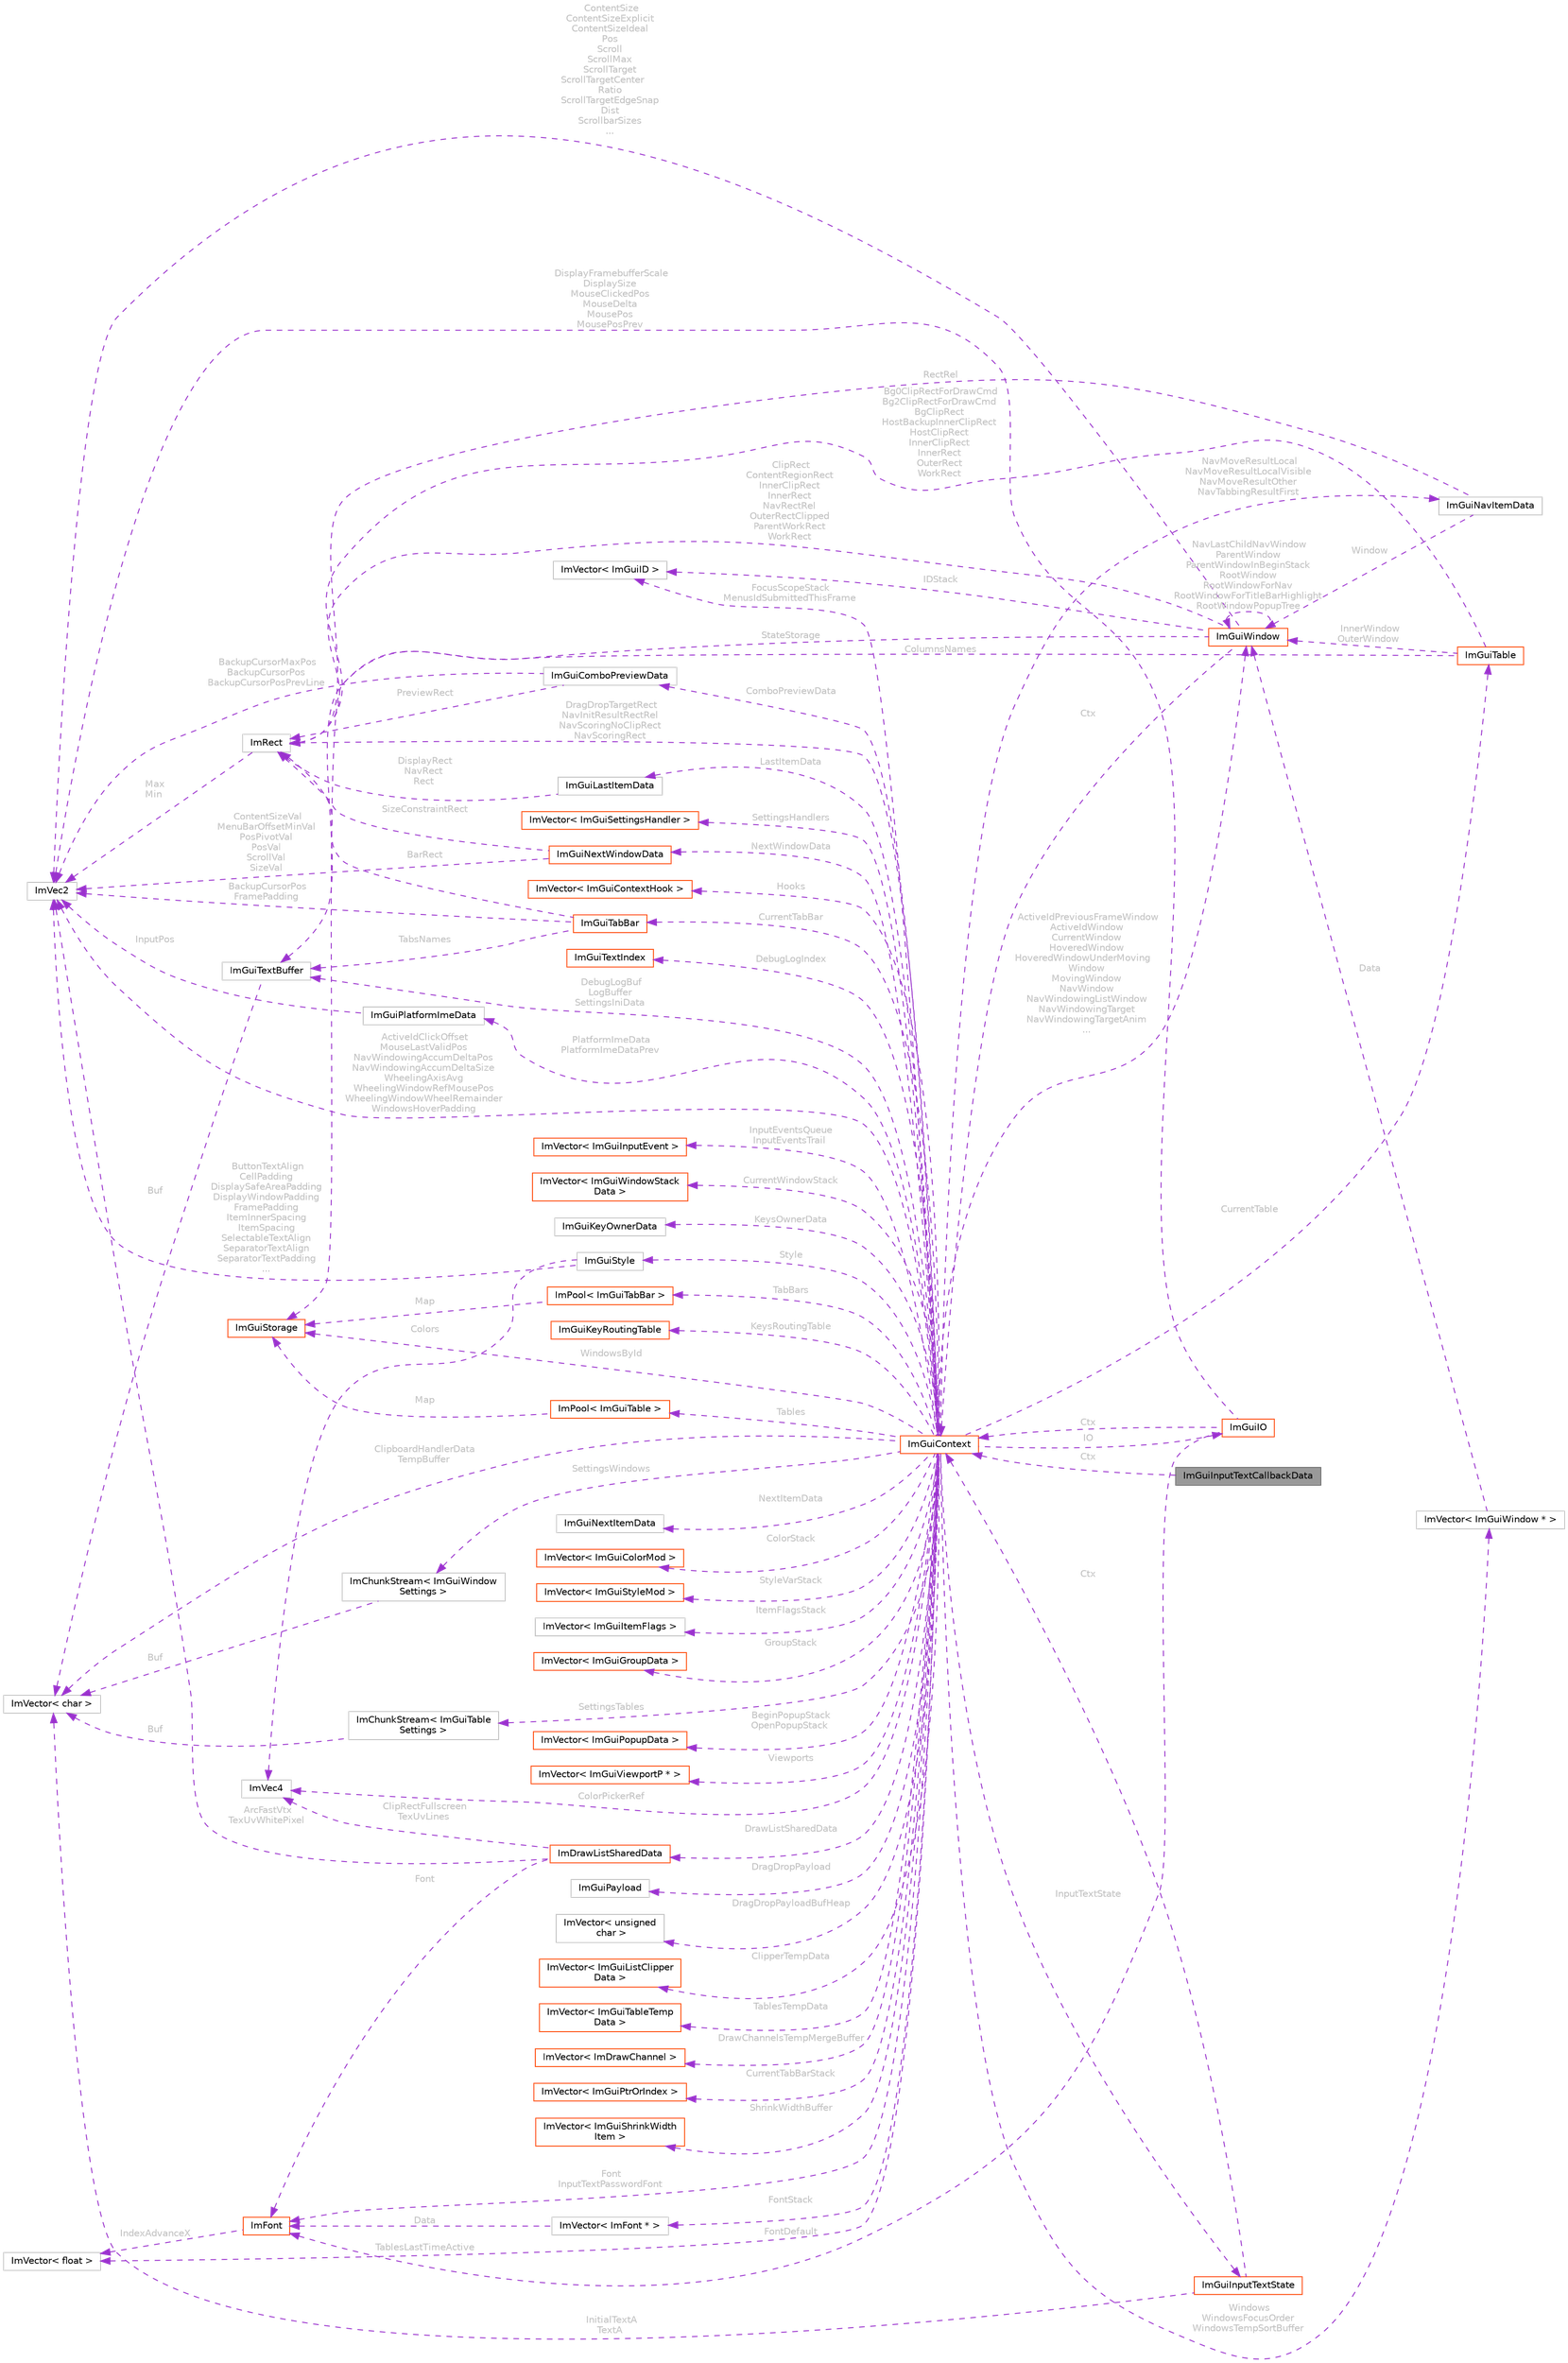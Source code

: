 digraph "ImGuiInputTextCallbackData"
{
 // LATEX_PDF_SIZE
  bgcolor="transparent";
  edge [fontname=Helvetica,fontsize=10,labelfontname=Helvetica,labelfontsize=10];
  node [fontname=Helvetica,fontsize=10,shape=box,height=0.2,width=0.4];
  rankdir="LR";
  Node1 [id="Node000001",label="ImGuiInputTextCallbackData",height=0.2,width=0.4,color="gray40", fillcolor="grey60", style="filled", fontcolor="black",tooltip=" "];
  Node2 -> Node1 [id="edge89_Node000001_Node000002",dir="back",color="darkorchid3",style="dashed",tooltip=" ",label=" Ctx",fontcolor="grey" ];
  Node2 [id="Node000002",label="ImGuiContext",height=0.2,width=0.4,color="orangered", fillcolor="white", style="filled",URL="$struct_im_gui_context.html",tooltip=" "];
  Node3 -> Node2 [id="edge90_Node000002_Node000003",dir="back",color="darkorchid3",style="dashed",tooltip=" ",label=" IO",fontcolor="grey" ];
  Node3 [id="Node000003",label="ImGuiIO",height=0.2,width=0.4,color="orangered", fillcolor="white", style="filled",URL="$struct_im_gui_i_o.html",tooltip=" "];
  Node4 -> Node3 [id="edge91_Node000003_Node000004",dir="back",color="darkorchid3",style="dashed",tooltip=" ",label=" DisplayFramebufferScale\nDisplaySize\nMouseClickedPos\nMouseDelta\nMousePos\nMousePosPrev",fontcolor="grey" ];
  Node4 [id="Node000004",label="ImVec2",height=0.2,width=0.4,color="grey75", fillcolor="white", style="filled",URL="$struct_im_vec2.html",tooltip=" "];
  Node7 -> Node3 [id="edge92_Node000003_Node000007",dir="back",color="darkorchid3",style="dashed",tooltip=" ",label=" FontDefault",fontcolor="grey" ];
  Node7 [id="Node000007",label="ImFont",height=0.2,width=0.4,color="orangered", fillcolor="white", style="filled",URL="$struct_im_font.html",tooltip=" "];
  Node8 -> Node7 [id="edge93_Node000007_Node000008",dir="back",color="darkorchid3",style="dashed",tooltip=" ",label=" IndexAdvanceX",fontcolor="grey" ];
  Node8 [id="Node000008",label="ImVector\< float \>",height=0.2,width=0.4,color="grey75", fillcolor="white", style="filled",URL="$struct_im_vector.html",tooltip=" "];
  Node2 -> Node3 [id="edge94_Node000003_Node000002",dir="back",color="darkorchid3",style="dashed",tooltip=" ",label=" Ctx",fontcolor="grey" ];
  Node19 -> Node2 [id="edge95_Node000002_Node000019",dir="back",color="darkorchid3",style="dashed",tooltip=" ",label=" InputEventsQueue\nInputEventsTrail",fontcolor="grey" ];
  Node19 [id="Node000019",label="ImVector\< ImGuiInputEvent \>",height=0.2,width=0.4,color="orangered", fillcolor="white", style="filled",URL="$struct_im_vector.html",tooltip=" "];
  Node27 -> Node2 [id="edge96_Node000002_Node000027",dir="back",color="darkorchid3",style="dashed",tooltip=" ",label=" Style",fontcolor="grey" ];
  Node27 [id="Node000027",label="ImGuiStyle",height=0.2,width=0.4,color="grey75", fillcolor="white", style="filled",URL="$struct_im_gui_style.html",tooltip=" "];
  Node4 -> Node27 [id="edge97_Node000027_Node000004",dir="back",color="darkorchid3",style="dashed",tooltip=" ",label=" ButtonTextAlign\nCellPadding\nDisplaySafeAreaPadding\nDisplayWindowPadding\nFramePadding\nItemInnerSpacing\nItemSpacing\nSelectableTextAlign\nSeparatorTextAlign\nSeparatorTextPadding\n...",fontcolor="grey" ];
  Node16 -> Node27 [id="edge98_Node000027_Node000016",dir="back",color="darkorchid3",style="dashed",tooltip=" ",label=" Colors",fontcolor="grey" ];
  Node16 [id="Node000016",label="ImVec4",height=0.2,width=0.4,color="grey75", fillcolor="white", style="filled",URL="$struct_im_vec4.html",tooltip=" "];
  Node7 -> Node2 [id="edge99_Node000002_Node000007",dir="back",color="darkorchid3",style="dashed",tooltip=" ",label=" Font\nInputTextPasswordFont",fontcolor="grey" ];
  Node28 -> Node2 [id="edge100_Node000002_Node000028",dir="back",color="darkorchid3",style="dashed",tooltip=" ",label=" DrawListSharedData",fontcolor="grey" ];
  Node28 [id="Node000028",label="ImDrawListSharedData",height=0.2,width=0.4,color="orangered", fillcolor="white", style="filled",URL="$struct_im_draw_list_shared_data.html",tooltip=" "];
  Node4 -> Node28 [id="edge101_Node000028_Node000004",dir="back",color="darkorchid3",style="dashed",tooltip=" ",label=" ArcFastVtx\nTexUvWhitePixel",fontcolor="grey" ];
  Node7 -> Node28 [id="edge102_Node000028_Node000007",dir="back",color="darkorchid3",style="dashed",tooltip=" ",label=" Font",fontcolor="grey" ];
  Node16 -> Node28 [id="edge103_Node000028_Node000016",dir="back",color="darkorchid3",style="dashed",tooltip=" ",label=" ClipRectFullscreen\nTexUvLines",fontcolor="grey" ];
  Node30 -> Node2 [id="edge104_Node000002_Node000030",dir="back",color="darkorchid3",style="dashed",tooltip=" ",label=" Windows\nWindowsFocusOrder\nWindowsTempSortBuffer",fontcolor="grey" ];
  Node30 [id="Node000030",label="ImVector\< ImGuiWindow * \>",height=0.2,width=0.4,color="grey75", fillcolor="white", style="filled",URL="$struct_im_vector.html",tooltip=" "];
  Node31 -> Node30 [id="edge105_Node000030_Node000031",dir="back",color="darkorchid3",style="dashed",tooltip=" ",label=" Data",fontcolor="grey" ];
  Node31 [id="Node000031",label="ImGuiWindow",height=0.2,width=0.4,color="orangered", fillcolor="white", style="filled",URL="$struct_im_gui_window.html",tooltip=" "];
  Node2 -> Node31 [id="edge106_Node000031_Node000002",dir="back",color="darkorchid3",style="dashed",tooltip=" ",label=" Ctx",fontcolor="grey" ];
  Node4 -> Node31 [id="edge107_Node000031_Node000004",dir="back",color="darkorchid3",style="dashed",tooltip=" ",label=" ContentSize\nContentSizeExplicit\nContentSizeIdeal\nPos\nScroll\nScrollMax\nScrollTarget\nScrollTargetCenter\lRatio\nScrollTargetEdgeSnap\lDist\nScrollbarSizes\n...",fontcolor="grey" ];
  Node49 -> Node31 [id="edge108_Node000031_Node000049",dir="back",color="darkorchid3",style="dashed",tooltip=" ",label=" IDStack",fontcolor="grey" ];
  Node49 [id="Node000049",label="ImVector\< ImGuiID \>",height=0.2,width=0.4,color="grey75", fillcolor="white", style="filled",URL="$struct_im_vector.html",tooltip=" "];
  Node57 -> Node31 [id="edge109_Node000031_Node000057",dir="back",color="darkorchid3",style="dashed",tooltip=" ",label=" ClipRect\nContentRegionRect\nInnerClipRect\nInnerRect\nNavRectRel\nOuterRectClipped\nParentWorkRect\nWorkRect",fontcolor="grey" ];
  Node57 [id="Node000057",label="ImRect",height=0.2,width=0.4,color="grey75", fillcolor="white", style="filled",URL="$struct_im_rect.html",tooltip=" "];
  Node4 -> Node57 [id="edge110_Node000057_Node000004",dir="back",color="darkorchid3",style="dashed",tooltip=" ",label=" Max\nMin",fontcolor="grey" ];
  Node53 -> Node31 [id="edge111_Node000031_Node000053",dir="back",color="darkorchid3",style="dashed",tooltip=" ",label=" StateStorage",fontcolor="grey" ];
  Node53 [id="Node000053",label="ImGuiStorage",height=0.2,width=0.4,color="orangered", fillcolor="white", style="filled",URL="$struct_im_gui_storage.html",tooltip=" "];
  Node31 -> Node31 [id="edge112_Node000031_Node000031",dir="back",color="darkorchid3",style="dashed",tooltip=" ",label=" NavLastChildNavWindow\nParentWindow\nParentWindowInBeginStack\nRootWindow\nRootWindowForNav\nRootWindowForTitleBarHighlight\nRootWindowPopupTree",fontcolor="grey" ];
  Node62 -> Node2 [id="edge113_Node000002_Node000062",dir="back",color="darkorchid3",style="dashed",tooltip=" ",label=" CurrentWindowStack",fontcolor="grey" ];
  Node62 [id="Node000062",label="ImVector\< ImGuiWindowStack\lData \>",height=0.2,width=0.4,color="orangered", fillcolor="white", style="filled",URL="$struct_im_vector.html",tooltip=" "];
  Node53 -> Node2 [id="edge114_Node000002_Node000053",dir="back",color="darkorchid3",style="dashed",tooltip=" ",label=" WindowsById",fontcolor="grey" ];
  Node4 -> Node2 [id="edge115_Node000002_Node000004",dir="back",color="darkorchid3",style="dashed",tooltip=" ",label=" ActiveIdClickOffset\nMouseLastValidPos\nNavWindowingAccumDeltaPos\nNavWindowingAccumDeltaSize\nWheelingAxisAvg\nWheelingWindowRefMousePos\nWheelingWindowWheelRemainder\nWindowsHoverPadding",fontcolor="grey" ];
  Node31 -> Node2 [id="edge116_Node000002_Node000031",dir="back",color="darkorchid3",style="dashed",tooltip=" ",label=" ActiveIdPreviousFrameWindow\nActiveIdWindow\nCurrentWindow\nHoveredWindow\nHoveredWindowUnderMoving\lWindow\nMovingWindow\nNavWindow\nNavWindowingListWindow\nNavWindowingTarget\nNavWindowingTargetAnim\n...",fontcolor="grey" ];
  Node66 -> Node2 [id="edge117_Node000002_Node000066",dir="back",color="darkorchid3",style="dashed",tooltip=" ",label=" KeysOwnerData",fontcolor="grey" ];
  Node66 [id="Node000066",label="ImGuiKeyOwnerData",height=0.2,width=0.4,color="grey75", fillcolor="white", style="filled",URL="$struct_im_gui_key_owner_data.html",tooltip=" "];
  Node67 -> Node2 [id="edge118_Node000002_Node000067",dir="back",color="darkorchid3",style="dashed",tooltip=" ",label=" KeysRoutingTable",fontcolor="grey" ];
  Node67 [id="Node000067",label="ImGuiKeyRoutingTable",height=0.2,width=0.4,color="orangered", fillcolor="white", style="filled",URL="$struct_im_gui_key_routing_table.html",tooltip=" "];
  Node70 -> Node2 [id="edge119_Node000002_Node000070",dir="back",color="darkorchid3",style="dashed",tooltip=" ",label=" NextItemData",fontcolor="grey" ];
  Node70 [id="Node000070",label="ImGuiNextItemData",height=0.2,width=0.4,color="grey75", fillcolor="white", style="filled",URL="$struct_im_gui_next_item_data.html",tooltip=" "];
  Node64 -> Node2 [id="edge120_Node000002_Node000064",dir="back",color="darkorchid3",style="dashed",tooltip=" ",label=" LastItemData",fontcolor="grey" ];
  Node64 [id="Node000064",label="ImGuiLastItemData",height=0.2,width=0.4,color="grey75", fillcolor="white", style="filled",URL="$struct_im_gui_last_item_data.html",tooltip=" "];
  Node57 -> Node64 [id="edge121_Node000064_Node000057",dir="back",color="darkorchid3",style="dashed",tooltip=" ",label=" DisplayRect\nNavRect\nRect",fontcolor="grey" ];
  Node71 -> Node2 [id="edge122_Node000002_Node000071",dir="back",color="darkorchid3",style="dashed",tooltip=" ",label=" NextWindowData",fontcolor="grey" ];
  Node71 [id="Node000071",label="ImGuiNextWindowData",height=0.2,width=0.4,color="orangered", fillcolor="white", style="filled",URL="$struct_im_gui_next_window_data.html",tooltip=" "];
  Node4 -> Node71 [id="edge123_Node000071_Node000004",dir="back",color="darkorchid3",style="dashed",tooltip=" ",label=" ContentSizeVal\nMenuBarOffsetMinVal\nPosPivotVal\nPosVal\nScrollVal\nSizeVal",fontcolor="grey" ];
  Node57 -> Node71 [id="edge124_Node000071_Node000057",dir="back",color="darkorchid3",style="dashed",tooltip=" ",label=" SizeConstraintRect",fontcolor="grey" ];
  Node73 -> Node2 [id="edge125_Node000002_Node000073",dir="back",color="darkorchid3",style="dashed",tooltip=" ",label=" ColorStack",fontcolor="grey" ];
  Node73 [id="Node000073",label="ImVector\< ImGuiColorMod \>",height=0.2,width=0.4,color="orangered", fillcolor="white", style="filled",URL="$struct_im_vector.html",tooltip=" "];
  Node75 -> Node2 [id="edge126_Node000002_Node000075",dir="back",color="darkorchid3",style="dashed",tooltip=" ",label=" StyleVarStack",fontcolor="grey" ];
  Node75 [id="Node000075",label="ImVector\< ImGuiStyleMod \>",height=0.2,width=0.4,color="orangered", fillcolor="white", style="filled",URL="$struct_im_vector.html",tooltip=" "];
  Node6 -> Node2 [id="edge127_Node000002_Node000006",dir="back",color="darkorchid3",style="dashed",tooltip=" ",label=" FontStack",fontcolor="grey" ];
  Node6 [id="Node000006",label="ImVector\< ImFont * \>",height=0.2,width=0.4,color="grey75", fillcolor="white", style="filled",URL="$struct_im_vector.html",tooltip=" "];
  Node7 -> Node6 [id="edge128_Node000006_Node000007",dir="back",color="darkorchid3",style="dashed",tooltip=" ",label=" Data",fontcolor="grey" ];
  Node49 -> Node2 [id="edge129_Node000002_Node000049",dir="back",color="darkorchid3",style="dashed",tooltip=" ",label=" FocusScopeStack\nMenusIdSubmittedThisFrame",fontcolor="grey" ];
  Node77 -> Node2 [id="edge130_Node000002_Node000077",dir="back",color="darkorchid3",style="dashed",tooltip=" ",label=" ItemFlagsStack",fontcolor="grey" ];
  Node77 [id="Node000077",label="ImVector\< ImGuiItemFlags \>",height=0.2,width=0.4,color="grey75", fillcolor="white", style="filled",URL="$struct_im_vector.html",tooltip=" "];
  Node78 -> Node2 [id="edge131_Node000002_Node000078",dir="back",color="darkorchid3",style="dashed",tooltip=" ",label=" GroupStack",fontcolor="grey" ];
  Node78 [id="Node000078",label="ImVector\< ImGuiGroupData \>",height=0.2,width=0.4,color="orangered", fillcolor="white", style="filled",URL="$struct_im_vector.html",tooltip=" "];
  Node80 -> Node2 [id="edge132_Node000002_Node000080",dir="back",color="darkorchid3",style="dashed",tooltip=" ",label=" BeginPopupStack\nOpenPopupStack",fontcolor="grey" ];
  Node80 [id="Node000080",label="ImVector\< ImGuiPopupData \>",height=0.2,width=0.4,color="orangered", fillcolor="white", style="filled",URL="$struct_im_vector.html",tooltip=" "];
  Node82 -> Node2 [id="edge133_Node000002_Node000082",dir="back",color="darkorchid3",style="dashed",tooltip=" ",label=" Viewports",fontcolor="grey" ];
  Node82 [id="Node000082",label="ImVector\< ImGuiViewportP * \>",height=0.2,width=0.4,color="orangered", fillcolor="white", style="filled",URL="$struct_im_vector.html",tooltip=" "];
  Node57 -> Node2 [id="edge134_Node000002_Node000057",dir="back",color="darkorchid3",style="dashed",tooltip=" ",label=" DragDropTargetRect\nNavInitResultRectRel\nNavScoringNoClipRect\nNavScoringRect",fontcolor="grey" ];
  Node83 -> Node2 [id="edge135_Node000002_Node000083",dir="back",color="darkorchid3",style="dashed",tooltip=" ",label=" NavMoveResultLocal\nNavMoveResultLocalVisible\nNavMoveResultOther\nNavTabbingResultFirst",fontcolor="grey" ];
  Node83 [id="Node000083",label="ImGuiNavItemData",height=0.2,width=0.4,color="grey75", fillcolor="white", style="filled",URL="$struct_im_gui_nav_item_data.html",tooltip=" "];
  Node31 -> Node83 [id="edge136_Node000083_Node000031",dir="back",color="darkorchid3",style="dashed",tooltip=" ",label=" Window",fontcolor="grey" ];
  Node57 -> Node83 [id="edge137_Node000083_Node000057",dir="back",color="darkorchid3",style="dashed",tooltip=" ",label=" RectRel",fontcolor="grey" ];
  Node84 -> Node2 [id="edge138_Node000002_Node000084",dir="back",color="darkorchid3",style="dashed",tooltip=" ",label=" DragDropPayload",fontcolor="grey" ];
  Node84 [id="Node000084",label="ImGuiPayload",height=0.2,width=0.4,color="grey75", fillcolor="white", style="filled",URL="$struct_im_gui_payload.html",tooltip=" "];
  Node85 -> Node2 [id="edge139_Node000002_Node000085",dir="back",color="darkorchid3",style="dashed",tooltip=" ",label=" DragDropPayloadBufHeap",fontcolor="grey" ];
  Node85 [id="Node000085",label="ImVector\< unsigned\l char \>",height=0.2,width=0.4,color="grey75", fillcolor="white", style="filled",URL="$struct_im_vector.html",tooltip=" "];
  Node86 -> Node2 [id="edge140_Node000002_Node000086",dir="back",color="darkorchid3",style="dashed",tooltip=" ",label=" ClipperTempData",fontcolor="grey" ];
  Node86 [id="Node000086",label="ImVector\< ImGuiListClipper\lData \>",height=0.2,width=0.4,color="orangered", fillcolor="white", style="filled",URL="$struct_im_vector.html",tooltip=" "];
  Node91 -> Node2 [id="edge141_Node000002_Node000091",dir="back",color="darkorchid3",style="dashed",tooltip=" ",label=" CurrentTable",fontcolor="grey" ];
  Node91 [id="Node000091",label="ImGuiTable",height=0.2,width=0.4,color="orangered", fillcolor="white", style="filled",URL="$struct_im_gui_table.html",tooltip=" "];
  Node57 -> Node91 [id="edge142_Node000091_Node000057",dir="back",color="darkorchid3",style="dashed",tooltip=" ",label=" Bg0ClipRectForDrawCmd\nBg2ClipRectForDrawCmd\nBgClipRect\nHostBackupInnerClipRect\nHostClipRect\nInnerClipRect\nInnerRect\nOuterRect\nWorkRect",fontcolor="grey" ];
  Node31 -> Node91 [id="edge143_Node000091_Node000031",dir="back",color="darkorchid3",style="dashed",tooltip=" ",label=" InnerWindow\nOuterWindow",fontcolor="grey" ];
  Node98 -> Node91 [id="edge144_Node000091_Node000098",dir="back",color="darkorchid3",style="dashed",tooltip=" ",label=" ColumnsNames",fontcolor="grey" ];
  Node98 [id="Node000098",label="ImGuiTextBuffer",height=0.2,width=0.4,color="grey75", fillcolor="white", style="filled",URL="$struct_im_gui_text_buffer.html",tooltip=" "];
  Node99 -> Node98 [id="edge145_Node000098_Node000099",dir="back",color="darkorchid3",style="dashed",tooltip=" ",label=" Buf",fontcolor="grey" ];
  Node99 [id="Node000099",label="ImVector\< char \>",height=0.2,width=0.4,color="grey75", fillcolor="white", style="filled",URL="$struct_im_vector.html",tooltip=" "];
  Node105 -> Node2 [id="edge146_Node000002_Node000105",dir="back",color="darkorchid3",style="dashed",tooltip=" ",label=" TablesTempData",fontcolor="grey" ];
  Node105 [id="Node000105",label="ImVector\< ImGuiTableTemp\lData \>",height=0.2,width=0.4,color="orangered", fillcolor="white", style="filled",URL="$struct_im_vector.html",tooltip=" "];
  Node106 -> Node2 [id="edge147_Node000002_Node000106",dir="back",color="darkorchid3",style="dashed",tooltip=" ",label=" Tables",fontcolor="grey" ];
  Node106 [id="Node000106",label="ImPool\< ImGuiTable \>",height=0.2,width=0.4,color="orangered", fillcolor="white", style="filled",URL="$struct_im_pool.html",tooltip=" "];
  Node53 -> Node106 [id="edge148_Node000106_Node000053",dir="back",color="darkorchid3",style="dashed",tooltip=" ",label=" Map",fontcolor="grey" ];
  Node8 -> Node2 [id="edge149_Node000002_Node000008",dir="back",color="darkorchid3",style="dashed",tooltip=" ",label=" TablesLastTimeActive",fontcolor="grey" ];
  Node44 -> Node2 [id="edge150_Node000002_Node000044",dir="back",color="darkorchid3",style="dashed",tooltip=" ",label=" DrawChannelsTempMergeBuffer",fontcolor="grey" ];
  Node44 [id="Node000044",label="ImVector\< ImDrawChannel \>",height=0.2,width=0.4,color="orangered", fillcolor="white", style="filled",URL="$struct_im_vector.html",tooltip=" "];
  Node108 -> Node2 [id="edge151_Node000002_Node000108",dir="back",color="darkorchid3",style="dashed",tooltip=" ",label=" CurrentTabBar",fontcolor="grey" ];
  Node108 [id="Node000108",label="ImGuiTabBar",height=0.2,width=0.4,color="orangered", fillcolor="white", style="filled",URL="$struct_im_gui_tab_bar.html",tooltip=" "];
  Node57 -> Node108 [id="edge152_Node000108_Node000057",dir="back",color="darkorchid3",style="dashed",tooltip=" ",label=" BarRect",fontcolor="grey" ];
  Node4 -> Node108 [id="edge153_Node000108_Node000004",dir="back",color="darkorchid3",style="dashed",tooltip=" ",label=" BackupCursorPos\nFramePadding",fontcolor="grey" ];
  Node98 -> Node108 [id="edge154_Node000108_Node000098",dir="back",color="darkorchid3",style="dashed",tooltip=" ",label=" TabsNames",fontcolor="grey" ];
  Node111 -> Node2 [id="edge155_Node000002_Node000111",dir="back",color="darkorchid3",style="dashed",tooltip=" ",label=" TabBars",fontcolor="grey" ];
  Node111 [id="Node000111",label="ImPool\< ImGuiTabBar \>",height=0.2,width=0.4,color="orangered", fillcolor="white", style="filled",URL="$struct_im_pool.html",tooltip=" "];
  Node53 -> Node111 [id="edge156_Node000111_Node000053",dir="back",color="darkorchid3",style="dashed",tooltip=" ",label=" Map",fontcolor="grey" ];
  Node113 -> Node2 [id="edge157_Node000002_Node000113",dir="back",color="darkorchid3",style="dashed",tooltip=" ",label=" CurrentTabBarStack",fontcolor="grey" ];
  Node113 [id="Node000113",label="ImVector\< ImGuiPtrOrIndex \>",height=0.2,width=0.4,color="orangered", fillcolor="white", style="filled",URL="$struct_im_vector.html",tooltip=" "];
  Node115 -> Node2 [id="edge158_Node000002_Node000115",dir="back",color="darkorchid3",style="dashed",tooltip=" ",label=" ShrinkWidthBuffer",fontcolor="grey" ];
  Node115 [id="Node000115",label="ImVector\< ImGuiShrinkWidth\lItem \>",height=0.2,width=0.4,color="orangered", fillcolor="white", style="filled",URL="$struct_im_vector.html",tooltip=" "];
  Node117 -> Node2 [id="edge159_Node000002_Node000117",dir="back",color="darkorchid3",style="dashed",tooltip=" ",label=" InputTextState",fontcolor="grey" ];
  Node117 [id="Node000117",label="ImGuiInputTextState",height=0.2,width=0.4,color="orangered", fillcolor="white", style="filled",URL="$struct_im_gui_input_text_state.html",tooltip=" "];
  Node2 -> Node117 [id="edge160_Node000117_Node000002",dir="back",color="darkorchid3",style="dashed",tooltip=" ",label=" Ctx",fontcolor="grey" ];
  Node99 -> Node117 [id="edge161_Node000117_Node000099",dir="back",color="darkorchid3",style="dashed",tooltip=" ",label=" InitialTextA\nTextA",fontcolor="grey" ];
  Node16 -> Node2 [id="edge162_Node000002_Node000016",dir="back",color="darkorchid3",style="dashed",tooltip=" ",label=" ColorPickerRef",fontcolor="grey" ];
  Node118 -> Node2 [id="edge163_Node000002_Node000118",dir="back",color="darkorchid3",style="dashed",tooltip=" ",label=" ComboPreviewData",fontcolor="grey" ];
  Node118 [id="Node000118",label="ImGuiComboPreviewData",height=0.2,width=0.4,color="grey75", fillcolor="white", style="filled",URL="$struct_im_gui_combo_preview_data.html",tooltip=" "];
  Node57 -> Node118 [id="edge164_Node000118_Node000057",dir="back",color="darkorchid3",style="dashed",tooltip=" ",label=" PreviewRect",fontcolor="grey" ];
  Node4 -> Node118 [id="edge165_Node000118_Node000004",dir="back",color="darkorchid3",style="dashed",tooltip=" ",label=" BackupCursorMaxPos\nBackupCursorPos\nBackupCursorPosPrevLine",fontcolor="grey" ];
  Node99 -> Node2 [id="edge166_Node000002_Node000099",dir="back",color="darkorchid3",style="dashed",tooltip=" ",label=" ClipboardHandlerData\nTempBuffer",fontcolor="grey" ];
  Node119 -> Node2 [id="edge167_Node000002_Node000119",dir="back",color="darkorchid3",style="dashed",tooltip=" ",label=" PlatformImeData\nPlatformImeDataPrev",fontcolor="grey" ];
  Node119 [id="Node000119",label="ImGuiPlatformImeData",height=0.2,width=0.4,color="grey75", fillcolor="white", style="filled",URL="$struct_im_gui_platform_ime_data.html",tooltip=" "];
  Node4 -> Node119 [id="edge168_Node000119_Node000004",dir="back",color="darkorchid3",style="dashed",tooltip=" ",label=" InputPos",fontcolor="grey" ];
  Node98 -> Node2 [id="edge169_Node000002_Node000098",dir="back",color="darkorchid3",style="dashed",tooltip=" ",label=" DebugLogBuf\nLogBuffer\nSettingsIniData",fontcolor="grey" ];
  Node120 -> Node2 [id="edge170_Node000002_Node000120",dir="back",color="darkorchid3",style="dashed",tooltip=" ",label=" SettingsHandlers",fontcolor="grey" ];
  Node120 [id="Node000120",label="ImVector\< ImGuiSettingsHandler \>",height=0.2,width=0.4,color="orangered", fillcolor="white", style="filled",URL="$struct_im_vector.html",tooltip=" "];
  Node122 -> Node2 [id="edge171_Node000002_Node000122",dir="back",color="darkorchid3",style="dashed",tooltip=" ",label=" SettingsWindows",fontcolor="grey" ];
  Node122 [id="Node000122",label="ImChunkStream\< ImGuiWindow\lSettings \>",height=0.2,width=0.4,color="grey75", fillcolor="white", style="filled",URL="$struct_im_chunk_stream.html",tooltip=" "];
  Node99 -> Node122 [id="edge172_Node000122_Node000099",dir="back",color="darkorchid3",style="dashed",tooltip=" ",label=" Buf",fontcolor="grey" ];
  Node123 -> Node2 [id="edge173_Node000002_Node000123",dir="back",color="darkorchid3",style="dashed",tooltip=" ",label=" SettingsTables",fontcolor="grey" ];
  Node123 [id="Node000123",label="ImChunkStream\< ImGuiTable\lSettings \>",height=0.2,width=0.4,color="grey75", fillcolor="white", style="filled",URL="$struct_im_chunk_stream.html",tooltip=" "];
  Node99 -> Node123 [id="edge174_Node000123_Node000099",dir="back",color="darkorchid3",style="dashed",tooltip=" ",label=" Buf",fontcolor="grey" ];
  Node124 -> Node2 [id="edge175_Node000002_Node000124",dir="back",color="darkorchid3",style="dashed",tooltip=" ",label=" Hooks",fontcolor="grey" ];
  Node124 [id="Node000124",label="ImVector\< ImGuiContextHook \>",height=0.2,width=0.4,color="orangered", fillcolor="white", style="filled",URL="$struct_im_vector.html",tooltip=" "];
  Node126 -> Node2 [id="edge176_Node000002_Node000126",dir="back",color="darkorchid3",style="dashed",tooltip=" ",label=" DebugLogIndex",fontcolor="grey" ];
  Node126 [id="Node000126",label="ImGuiTextIndex",height=0.2,width=0.4,color="orangered", fillcolor="white", style="filled",URL="$struct_im_gui_text_index.html",tooltip=" "];
}
